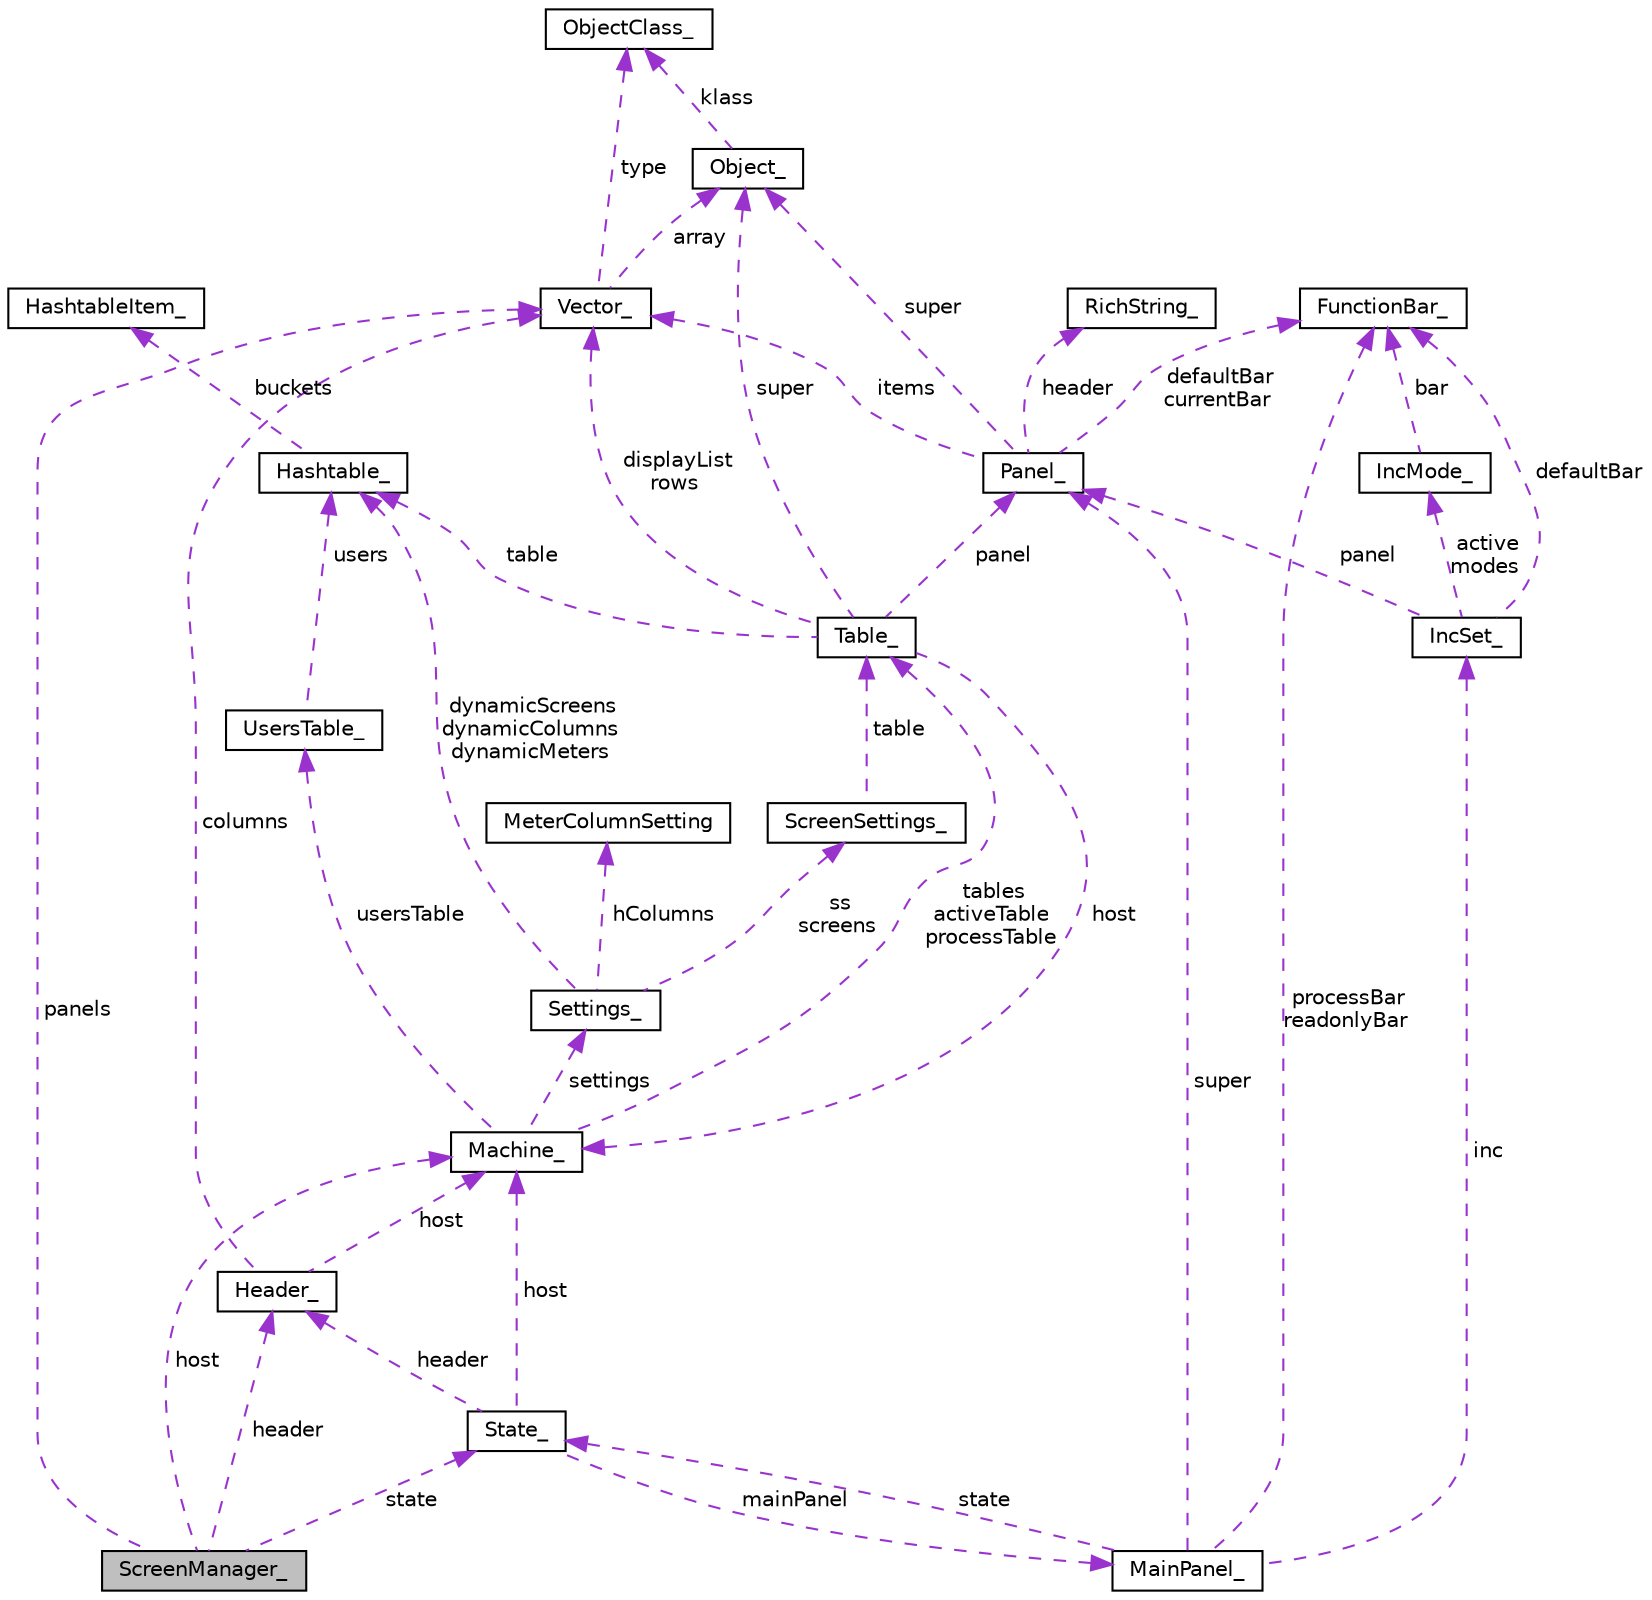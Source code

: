 digraph "ScreenManager_"
{
  edge [fontname="Helvetica",fontsize="10",labelfontname="Helvetica",labelfontsize="10"];
  node [fontname="Helvetica",fontsize="10",shape=record];
  Node1 [label="ScreenManager_",height=0.2,width=0.4,color="black", fillcolor="grey75", style="filled", fontcolor="black"];
  Node2 -> Node1 [dir="back",color="darkorchid3",fontsize="10",style="dashed",label=" panels" ,fontname="Helvetica"];
  Node2 [label="Vector_",height=0.2,width=0.4,color="black", fillcolor="white", style="filled",URL="$structVector__.html"];
  Node3 -> Node2 [dir="back",color="darkorchid3",fontsize="10",style="dashed",label=" type" ,fontname="Helvetica"];
  Node3 [label="ObjectClass_",height=0.2,width=0.4,color="black", fillcolor="white", style="filled",URL="$structObjectClass__.html"];
  Node4 -> Node2 [dir="back",color="darkorchid3",fontsize="10",style="dashed",label=" array" ,fontname="Helvetica"];
  Node4 [label="Object_",height=0.2,width=0.4,color="black", fillcolor="white", style="filled",URL="$structObject__.html"];
  Node3 -> Node4 [dir="back",color="darkorchid3",fontsize="10",style="dashed",label=" klass" ,fontname="Helvetica"];
  Node5 -> Node1 [dir="back",color="darkorchid3",fontsize="10",style="dashed",label=" host" ,fontname="Helvetica"];
  Node5 [label="Machine_",height=0.2,width=0.4,color="black", fillcolor="white", style="filled",URL="$structMachine__.html"];
  Node6 -> Node5 [dir="back",color="darkorchid3",fontsize="10",style="dashed",label=" tables\nactiveTable\nprocessTable" ,fontname="Helvetica"];
  Node6 [label="Table_",height=0.2,width=0.4,color="black", fillcolor="white", style="filled",URL="$structTable__.html"];
  Node2 -> Node6 [dir="back",color="darkorchid3",fontsize="10",style="dashed",label=" displayList\nrows" ,fontname="Helvetica"];
  Node5 -> Node6 [dir="back",color="darkorchid3",fontsize="10",style="dashed",label=" host" ,fontname="Helvetica"];
  Node7 -> Node6 [dir="back",color="darkorchid3",fontsize="10",style="dashed",label=" table" ,fontname="Helvetica"];
  Node7 [label="Hashtable_",height=0.2,width=0.4,color="black", fillcolor="white", style="filled",URL="$structHashtable__.html"];
  Node8 -> Node7 [dir="back",color="darkorchid3",fontsize="10",style="dashed",label=" buckets" ,fontname="Helvetica"];
  Node8 [label="HashtableItem_",height=0.2,width=0.4,color="black", fillcolor="white", style="filled",URL="$structHashtableItem__.html"];
  Node9 -> Node6 [dir="back",color="darkorchid3",fontsize="10",style="dashed",label=" panel" ,fontname="Helvetica"];
  Node9 [label="Panel_",height=0.2,width=0.4,color="black", fillcolor="white", style="filled",URL="$structPanel__.html"];
  Node2 -> Node9 [dir="back",color="darkorchid3",fontsize="10",style="dashed",label=" items" ,fontname="Helvetica"];
  Node10 -> Node9 [dir="back",color="darkorchid3",fontsize="10",style="dashed",label=" header" ,fontname="Helvetica"];
  Node10 [label="RichString_",height=0.2,width=0.4,color="black", fillcolor="white", style="filled",URL="$structRichString__.html"];
  Node11 -> Node9 [dir="back",color="darkorchid3",fontsize="10",style="dashed",label=" defaultBar\ncurrentBar" ,fontname="Helvetica"];
  Node11 [label="FunctionBar_",height=0.2,width=0.4,color="black", fillcolor="white", style="filled",URL="$structFunctionBar__.html"];
  Node4 -> Node9 [dir="back",color="darkorchid3",fontsize="10",style="dashed",label=" super" ,fontname="Helvetica"];
  Node4 -> Node6 [dir="back",color="darkorchid3",fontsize="10",style="dashed",label=" super" ,fontname="Helvetica"];
  Node12 -> Node5 [dir="back",color="darkorchid3",fontsize="10",style="dashed",label=" settings" ,fontname="Helvetica"];
  Node12 [label="Settings_",height=0.2,width=0.4,color="black", fillcolor="white", style="filled",URL="$structSettings__.html"];
  Node13 -> Node12 [dir="back",color="darkorchid3",fontsize="10",style="dashed",label=" ss\nscreens" ,fontname="Helvetica"];
  Node13 [label="ScreenSettings_",height=0.2,width=0.4,color="black", fillcolor="white", style="filled",URL="$structScreenSettings__.html"];
  Node6 -> Node13 [dir="back",color="darkorchid3",fontsize="10",style="dashed",label=" table" ,fontname="Helvetica"];
  Node7 -> Node12 [dir="back",color="darkorchid3",fontsize="10",style="dashed",label=" dynamicScreens\ndynamicColumns\ndynamicMeters" ,fontname="Helvetica"];
  Node14 -> Node12 [dir="back",color="darkorchid3",fontsize="10",style="dashed",label=" hColumns" ,fontname="Helvetica"];
  Node14 [label="MeterColumnSetting",height=0.2,width=0.4,color="black", fillcolor="white", style="filled",URL="$structMeterColumnSetting.html"];
  Node15 -> Node5 [dir="back",color="darkorchid3",fontsize="10",style="dashed",label=" usersTable" ,fontname="Helvetica"];
  Node15 [label="UsersTable_",height=0.2,width=0.4,color="black", fillcolor="white", style="filled",URL="$structUsersTable__.html"];
  Node7 -> Node15 [dir="back",color="darkorchid3",fontsize="10",style="dashed",label=" users" ,fontname="Helvetica"];
  Node16 -> Node1 [dir="back",color="darkorchid3",fontsize="10",style="dashed",label=" header" ,fontname="Helvetica"];
  Node16 [label="Header_",height=0.2,width=0.4,color="black", fillcolor="white", style="filled",URL="$structHeader__.html"];
  Node2 -> Node16 [dir="back",color="darkorchid3",fontsize="10",style="dashed",label=" columns" ,fontname="Helvetica"];
  Node5 -> Node16 [dir="back",color="darkorchid3",fontsize="10",style="dashed",label=" host" ,fontname="Helvetica"];
  Node17 -> Node1 [dir="back",color="darkorchid3",fontsize="10",style="dashed",label=" state" ,fontname="Helvetica"];
  Node17 [label="State_",height=0.2,width=0.4,color="black", fillcolor="white", style="filled",URL="$structState__.html"];
  Node5 -> Node17 [dir="back",color="darkorchid3",fontsize="10",style="dashed",label=" host" ,fontname="Helvetica"];
  Node16 -> Node17 [dir="back",color="darkorchid3",fontsize="10",style="dashed",label=" header" ,fontname="Helvetica"];
  Node18 -> Node17 [dir="back",color="darkorchid3",fontsize="10",style="dashed",label=" mainPanel" ,fontname="Helvetica"];
  Node18 [label="MainPanel_",height=0.2,width=0.4,color="black", fillcolor="white", style="filled",URL="$structMainPanel__.html"];
  Node11 -> Node18 [dir="back",color="darkorchid3",fontsize="10",style="dashed",label=" processBar\nreadonlyBar" ,fontname="Helvetica"];
  Node19 -> Node18 [dir="back",color="darkorchid3",fontsize="10",style="dashed",label=" inc" ,fontname="Helvetica"];
  Node19 [label="IncSet_",height=0.2,width=0.4,color="black", fillcolor="white", style="filled",URL="$structIncSet__.html"];
  Node11 -> Node19 [dir="back",color="darkorchid3",fontsize="10",style="dashed",label=" defaultBar" ,fontname="Helvetica"];
  Node9 -> Node19 [dir="back",color="darkorchid3",fontsize="10",style="dashed",label=" panel" ,fontname="Helvetica"];
  Node20 -> Node19 [dir="back",color="darkorchid3",fontsize="10",style="dashed",label=" active\nmodes" ,fontname="Helvetica"];
  Node20 [label="IncMode_",height=0.2,width=0.4,color="black", fillcolor="white", style="filled",URL="$structIncMode__.html"];
  Node11 -> Node20 [dir="back",color="darkorchid3",fontsize="10",style="dashed",label=" bar" ,fontname="Helvetica"];
  Node17 -> Node18 [dir="back",color="darkorchid3",fontsize="10",style="dashed",label=" state" ,fontname="Helvetica"];
  Node9 -> Node18 [dir="back",color="darkorchid3",fontsize="10",style="dashed",label=" super" ,fontname="Helvetica"];
}
